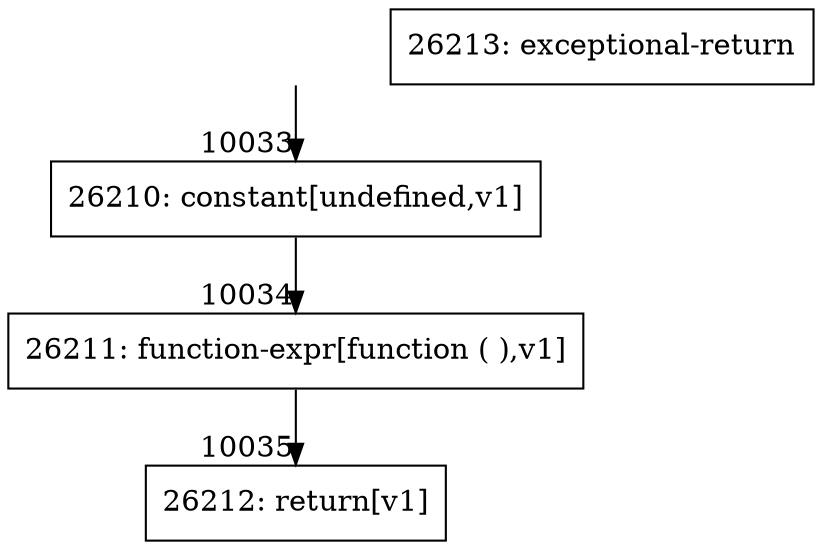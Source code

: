 digraph {
rankdir="TD"
BB_entry753[shape=none,label=""];
BB_entry753 -> BB10033 [tailport=s, headport=n, headlabel="    10033"]
BB10033 [shape=record label="{26210: constant[undefined,v1]}" ] 
BB10033 -> BB10034 [tailport=s, headport=n, headlabel="      10034"]
BB10034 [shape=record label="{26211: function-expr[function ( ),v1]}" ] 
BB10034 -> BB10035 [tailport=s, headport=n, headlabel="      10035"]
BB10035 [shape=record label="{26212: return[v1]}" ] 
BB10036 [shape=record label="{26213: exceptional-return}" ] 
//#$~ 13870
}
